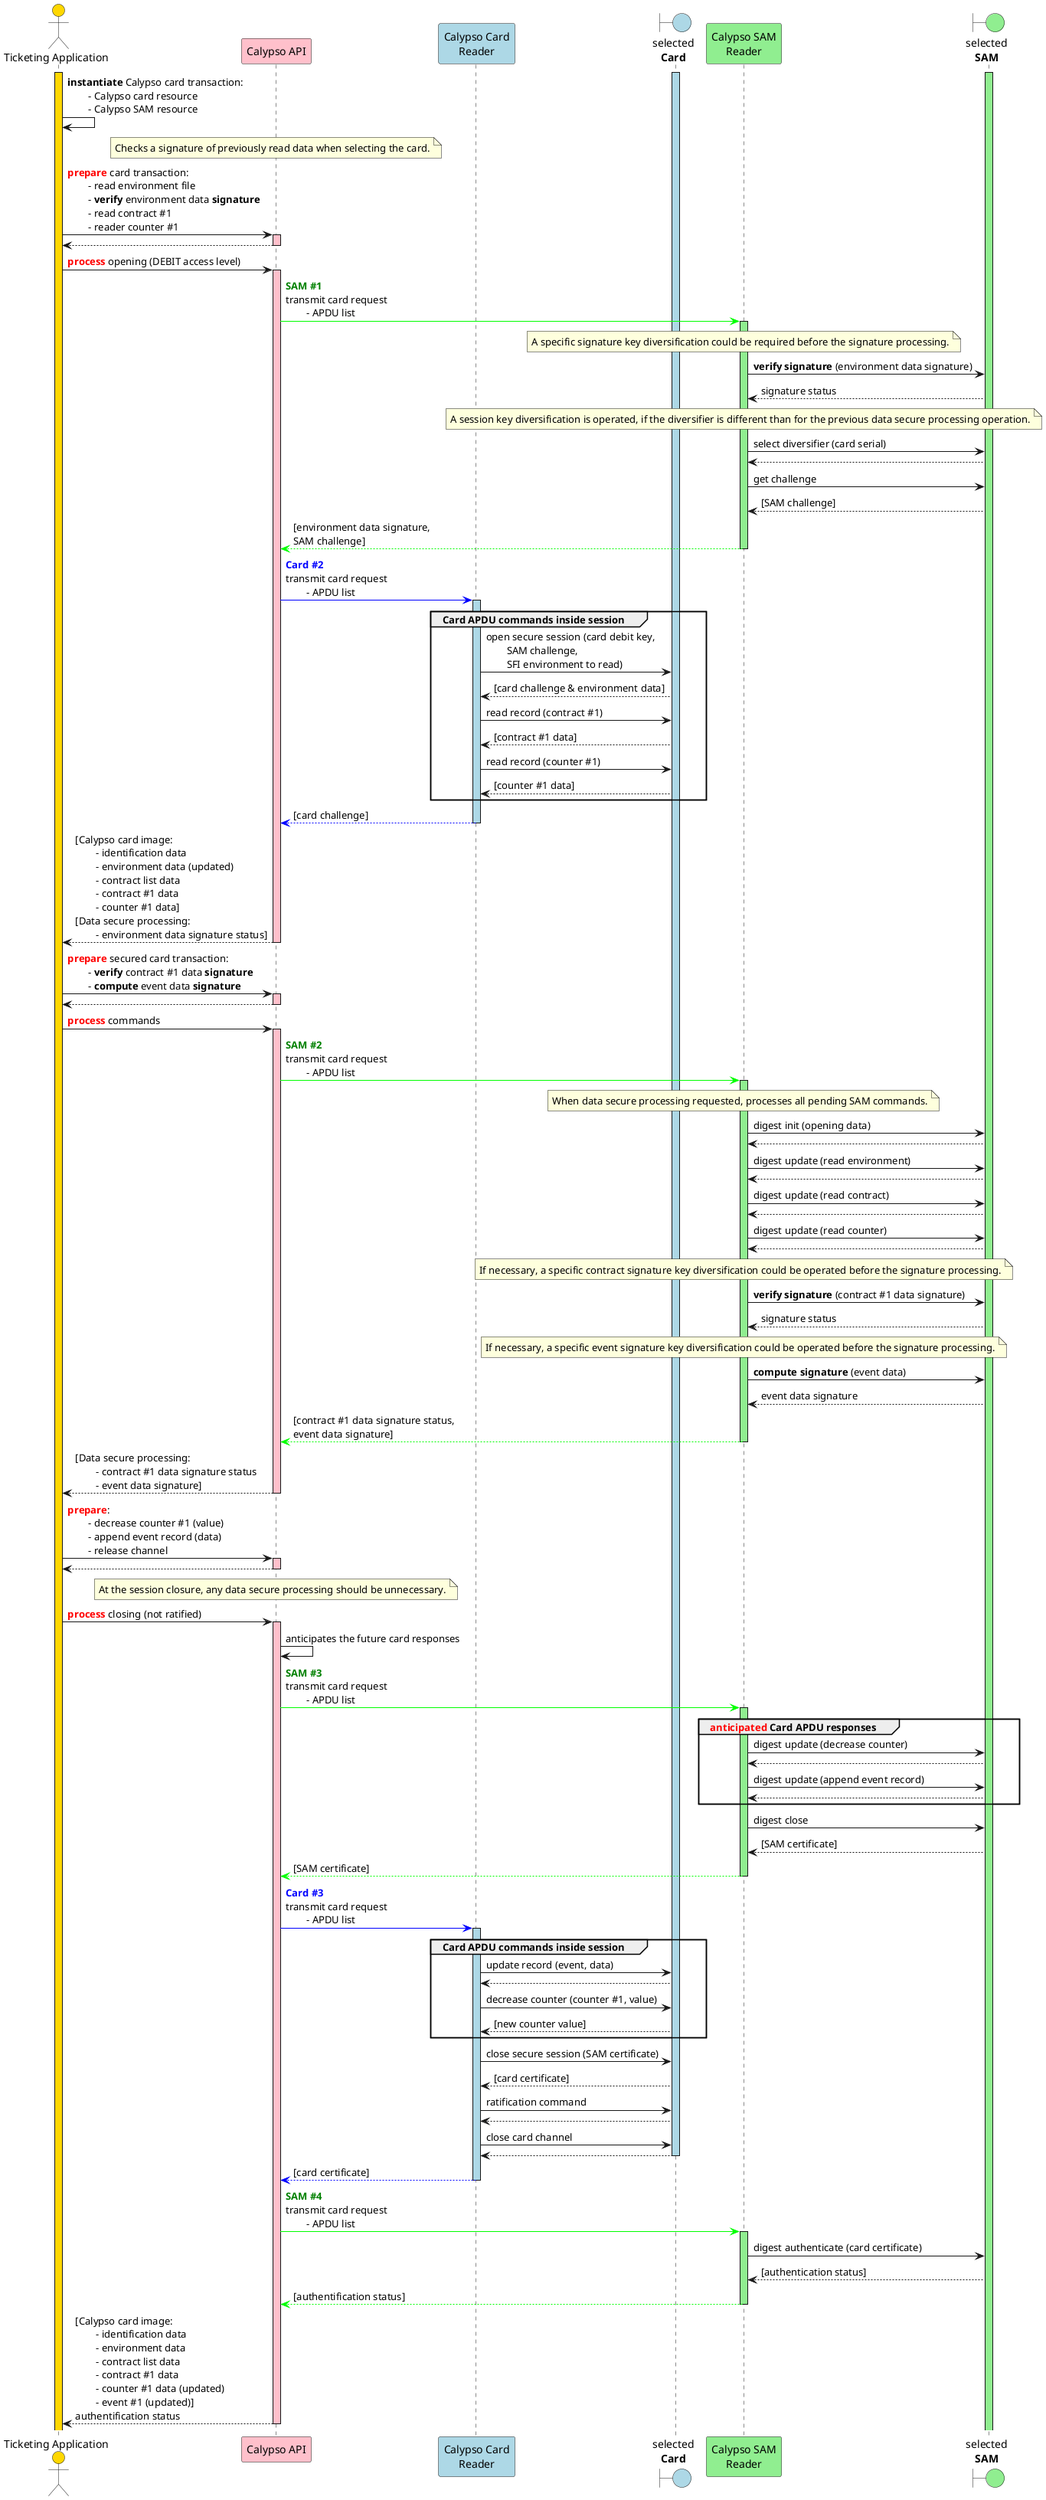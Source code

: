 @startuml

'skinparam ClassBorderColor #F1C40F
skinparam ClassBorderColor #D4AC0D
skinparam stereotypeABorderColor #A9DCDF
skinparam stereotypeIBorderColor #B4A7E5
skinparam stereotypeCBorderColor #ADD1B2
skinparam stereotypeEBorderColor #EB93DF
skinparam shadowing false

skinparam StateBorderColor #D4AC0D
skinparam ActivityBorderColor #D4AC0D

' Red
skinparam ClassBackgroundColor<<red>> #FDEDEC
skinparam ClassBorderColor<<red>> #E74C3C
hide <<red>> stereotype
' Purple
skinparam ClassBackgroundColor<<purple>> #F4ECF7
skinparam ClassBorderColor<<purple>> #8E44AD
hide <<purple>> stereotype
' blue
skinparam ClassBackgroundColor<<blue>> #EBF5FB
skinparam ClassBorderColor<<blue>> #3498DB
hide <<blue>> stereotype
' Green
skinparam ClassBackgroundColor<<green>> #EAFAF1
skinparam ClassBorderColor<<green>> #2ECC71
hide <<green>> stereotype

' Orange
skinparam ClassBackgroundColor<<orange>> #FDF2E9
skinparam ClassBorderColor<<orange>> #E67E22
hide <<orange>> stereotype

' Grey
skinparam ClassBackgroundColor<<grey>> #EAECEE
skinparam ClassBorderColor<<grey>> #2C3E50
hide <<grey>> stereotype

actor "Ticketing Application" as app #gold
participant "Calypso API" as capi #pink
participant "Calypso Card\nReader" as cardReader #lightBlue
boundary "selected\n**Card**" as card #lightBlue
participant "Calypso SAM\nReader" as samReader #lightGreen
boundary "selected\n**SAM**" as sam #lightGreen

activate app #gold
activate card #lightBlue
activate sam #lightGreen

app->app: **instantiate** Calypso card transaction:\n\t- Calypso card resource\n\t- Calypso SAM resource

note over capi
    Checks a signature of previously read data when selecting the card.
end note

app->capi: <font color=red>**prepare**</font> card transaction:\n\t- read environment file\n\t- **verify** environment data **signature**\n\t- read contract #1\n\t- reader counter #1
activate capi  #pink
capi-->app
deactivate capi

app->capi: <font color=red>**process**</font> opening (DEBIT access level)
activate capi  #pink

capi-[#00FF00]>samReader: <font color=green>**SAM #1**<font color=red>\ntransmit card request\n\t- APDU list
activate samReader #lightGreen
note over samReader
    A specific signature key diversification could be required before the signature processing.
end note

samReader->sam: **verify signature** (environment data signature)
sam-->samReader: signature status

note over samReader
    A session key diversification is operated, if the diversifier is different than for the previous data secure processing operation.
end note

samReader->sam: select diversifier (card serial)
sam-->samReader
samReader->sam: get challenge
sam-->samReader: [SAM challenge]
samReader-[#00FF00]->capi: [environment data signature,\nSAM challenge]
deactivate samReader

capi-[#0000FF]>cardReader: <font color=blue>**Card #2**</font>\ntransmit card request\n\t- APDU list
activate cardReader #lightBlue

group Card APDU commands inside session
    cardReader->card: open secure session (card debit key,\n\tSAM challenge,\n\tSFI environment to read)
    card-->cardReader: [card challenge & environment data]
    cardReader->card: read record (contract #1)
    card-->cardReader: [contract #1 data]
    cardReader->card: read record (counter #1)
    card-->cardReader: [counter #1 data]
end

cardReader--[#0000FF]>capi: [card challenge]
deactivate cardReader

capi-->app: [Calypso card image:\n\t- identification data\n\t- environment data (updated)\n\t- contract list data\n\t- contract #1 data\n\t- counter #1 data]\n[Data secure processing:\n\t- environment data signature status]
deactivate capi

app->capi: <font color=red>**prepare**</font> secured card transaction:\n\t- **verify** contract #1 data **signature**\n\t- **compute** event data **signature**
activate capi  #pink
capi-->app
deactivate capi

app->capi: <font color=red>**process**</font> commands
activate capi  #pink

capi-[#00FF00]>samReader: <font color=green>**SAM #2**<font color=red>\ntransmit card request\n\t- APDU list
activate samReader #lightGreen

note over samReader
    When data secure processing requested, processes all pending SAM commands.
end note

samReader->sam: digest init (opening data)
sam-->samReader
samReader->sam: digest update (read environment)
sam-->samReader
samReader->sam: digest update (read contract)
sam-->samReader
samReader->sam: digest update (read counter)
sam-->samReader

note over samReader
    If necessary, a specific contract signature key diversification could be operated before the signature processing.
end note

samReader->sam: **verify signature** (contract #1 data signature)
sam-->samReader: signature status

note over samReader
    If necessary, a specific event signature key diversification could be operated before the signature processing.
end note

samReader->sam: **compute signature** (event data)
sam-->samReader: event data signature

samReader-[#00FF00]->capi: [contract #1 data signature status,\nevent data signature]
deactivate samReader

capi-->app: [Data secure processing:\n\t- contract #1 data signature status\n\t- event data signature]
deactivate capi


app->capi: <font color=red>**prepare**</font>:\n\t- decrease counter #1 (value)\n\t- append event record (data)\n\t- release channel
activate capi  #pink
capi-->app
deactivate capi

note over capi
    At the session closure, any data secure processing should be unnecessary.
end note

app->capi: <font color=red>**process**</font> closing (not ratified)
activate capi  #pink
capi->capi: anticipates the future card responses

capi-[#00FF00]>samReader: <font color=green>**SAM #3**</font>\ntransmit card request\n\t- APDU list
activate samReader #lightGreen

group <font color=red>**anticipated**</font> Card APDU responses
    samReader->sam: digest update (decrease counter)
    sam-->samReader
    samReader->sam: digest update (append event record)
    sam-->samReader
end
samReader->sam: digest close
sam-->samReader: [SAM certificate]

samReader-[#00FF00]->capi: [SAM certificate]
deactivate samReader

capi-[#0000FF]>cardReader: <font color=blue>**Card #3**</font>\ntransmit card request\n\t- APDU list
activate cardReader #lightBlue

group Card APDU commands inside session
    cardReader->card: update record (event, data)
    card-->cardReader
    cardReader->card: decrease counter (counter #1, value)
    card-->cardReader: [new counter value]
end

cardReader->card: close secure session (SAM certificate)
card-->cardReader: [card certificate]
cardReader->card: ratification command
card-->cardReader
cardReader->card: close card channel
card-->cardReader
deactivate card

cardReader-[#0000FF]->capi: [card certificate]
deactivate cardReader

capi-[#00FF00]>samReader: <font color=green>**SAM #4**</font>\ntransmit card request\n\t- APDU list
activate samReader #lightGreen
samReader->sam: digest authenticate (card certificate)
sam-->samReader: [authentication status]

samReader-[#00FF00]->capi: [authentification status]
deactivate samReader

capi-->app: [Calypso card image:\n\t- identification data\n\t- environment data\n\t- contract list data\n\t- contract #1 data\n\t- counter #1 data (updated)\n\t- event #1 (updated)]\nauthentification status
deactivate capi
@enduml